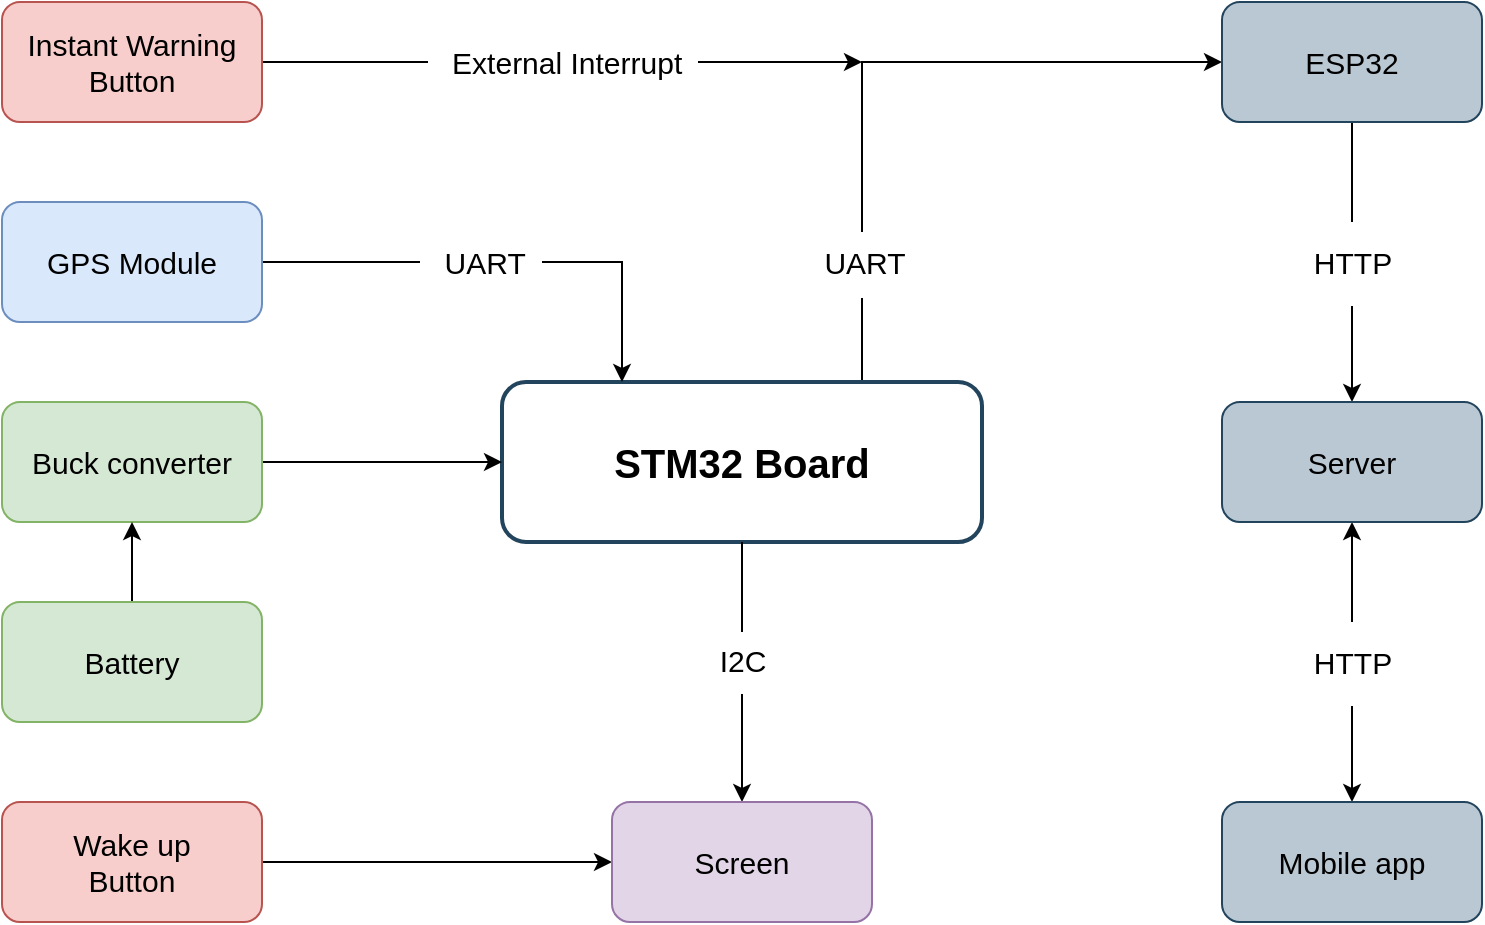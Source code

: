 <mxfile version="24.4.4" type="github">
  <diagram name="Page-1" id="90a13364-a465-7bf4-72fc-28e22215d7a0">
    <mxGraphModel dx="1135" dy="570" grid="1" gridSize="10" guides="1" tooltips="1" connect="1" arrows="1" fold="1" page="1" pageScale="1.5" pageWidth="1169" pageHeight="826" background="none" math="0" shadow="0">
      <root>
        <mxCell id="0" style=";html=1;" />
        <mxCell id="1" style=";html=1;" parent="0" />
        <mxCell id="PSbmAlQU5YadSZT0BGco-13" style="edgeStyle=orthogonalEdgeStyle;rounded=0;orthogonalLoop=1;jettySize=auto;html=1;entryX=0;entryY=0.5;entryDx=0;entryDy=0;exitX=0.75;exitY=0;exitDx=0;exitDy=0;" parent="1" source="PSbmAlQU5YadSZT0BGco-1" target="PSbmAlQU5YadSZT0BGco-12" edge="1">
          <mxGeometry relative="1" as="geometry">
            <Array as="points">
              <mxPoint x="820" y="460" />
            </Array>
          </mxGeometry>
        </mxCell>
        <mxCell id="PSbmAlQU5YadSZT0BGco-15" value="&lt;p style=&quot;line-height: 90%;&quot;&gt;&lt;font style=&quot;font-size: 15px;&quot;&gt;UART&lt;/font&gt;&lt;/p&gt;" style="edgeLabel;html=1;align=center;verticalAlign=middle;resizable=0;points=[];" parent="PSbmAlQU5YadSZT0BGco-13" vertex="1" connectable="0">
          <mxGeometry x="-0.48" y="-1" relative="1" as="geometry">
            <mxPoint y="29" as="offset" />
          </mxGeometry>
        </mxCell>
        <mxCell id="PSbmAlQU5YadSZT0BGco-1" value="&lt;font style=&quot;font-size: 20px;&quot;&gt;&lt;b&gt;STM32 Board&lt;/b&gt;&lt;br&gt;&lt;/font&gt;" style="rounded=1;whiteSpace=wrap;html=1;strokeWidth=2;fillColor=none;strokeColor=#23445d;" parent="1" vertex="1">
          <mxGeometry x="640" y="620" width="240" height="80" as="geometry" />
        </mxCell>
        <mxCell id="PSbmAlQU5YadSZT0BGco-3" style="edgeStyle=orthogonalEdgeStyle;rounded=0;orthogonalLoop=1;jettySize=auto;html=1;entryX=0.25;entryY=0;entryDx=0;entryDy=0;" parent="1" source="PSbmAlQU5YadSZT0BGco-2" target="PSbmAlQU5YadSZT0BGco-1" edge="1">
          <mxGeometry relative="1" as="geometry" />
        </mxCell>
        <mxCell id="PSbmAlQU5YadSZT0BGco-4" value="&lt;font style=&quot;font-size: 15px;&quot;&gt;&amp;nbsp;&amp;nbsp; UART&amp;nbsp;&amp;nbsp; &lt;br&gt;&lt;/font&gt;" style="edgeLabel;html=1;align=center;verticalAlign=middle;resizable=0;points=[];" parent="PSbmAlQU5YadSZT0BGco-3" vertex="1" connectable="0">
          <mxGeometry x="0.039" y="2" relative="1" as="geometry">
            <mxPoint x="-16" y="2" as="offset" />
          </mxGeometry>
        </mxCell>
        <mxCell id="PSbmAlQU5YadSZT0BGco-2" value="&lt;div style=&quot;font-size: 15px;&quot;&gt;GPS Module&lt;/div&gt;" style="rounded=1;whiteSpace=wrap;html=1;fontSize=15;fillColor=#dae8fc;strokeColor=#6c8ebf;" parent="1" vertex="1">
          <mxGeometry x="390" y="530" width="130" height="60" as="geometry" />
        </mxCell>
        <mxCell id="PSbmAlQU5YadSZT0BGco-11" style="edgeStyle=orthogonalEdgeStyle;rounded=0;orthogonalLoop=1;jettySize=auto;html=1;entryX=0;entryY=0.5;entryDx=0;entryDy=0;" parent="1" source="PSbmAlQU5YadSZT0BGco-5" target="PSbmAlQU5YadSZT0BGco-1" edge="1">
          <mxGeometry relative="1" as="geometry" />
        </mxCell>
        <mxCell id="PSbmAlQU5YadSZT0BGco-5" value="Buck converter" style="rounded=1;whiteSpace=wrap;html=1;fontSize=15;fillColor=#d5e8d4;strokeColor=#82b366;" parent="1" vertex="1">
          <mxGeometry x="390" y="630" width="130" height="60" as="geometry" />
        </mxCell>
        <mxCell id="PSbmAlQU5YadSZT0BGco-7" value="" style="edgeStyle=orthogonalEdgeStyle;rounded=0;orthogonalLoop=1;jettySize=auto;html=1;" parent="1" source="PSbmAlQU5YadSZT0BGco-6" target="PSbmAlQU5YadSZT0BGco-5" edge="1">
          <mxGeometry relative="1" as="geometry" />
        </mxCell>
        <mxCell id="PSbmAlQU5YadSZT0BGco-6" value="&lt;div&gt;Battery&lt;/div&gt;" style="rounded=1;whiteSpace=wrap;html=1;fontSize=15;fillColor=#d5e8d4;strokeColor=#82b366;" parent="1" vertex="1">
          <mxGeometry x="390" y="730" width="130" height="60" as="geometry" />
        </mxCell>
        <mxCell id="PSbmAlQU5YadSZT0BGco-14" style="edgeStyle=orthogonalEdgeStyle;rounded=0;orthogonalLoop=1;jettySize=auto;html=1;" parent="1" source="PSbmAlQU5YadSZT0BGco-9" edge="1">
          <mxGeometry relative="1" as="geometry">
            <mxPoint x="820" y="460" as="targetPoint" />
          </mxGeometry>
        </mxCell>
        <mxCell id="PSbmAlQU5YadSZT0BGco-29" value="&lt;font style=&quot;font-size: 15px;&quot;&gt;&amp;nbsp;&amp;nbsp; External Interrupt&amp;nbsp;&amp;nbsp; &lt;br&gt;&lt;/font&gt;" style="edgeLabel;html=1;align=center;verticalAlign=middle;resizable=0;points=[];" parent="PSbmAlQU5YadSZT0BGco-14" vertex="1" connectable="0">
          <mxGeometry x="-0.022" y="2" relative="1" as="geometry">
            <mxPoint x="3" y="2" as="offset" />
          </mxGeometry>
        </mxCell>
        <mxCell id="PSbmAlQU5YadSZT0BGco-9" value="Instant Warning&lt;br&gt;Button" style="rounded=1;whiteSpace=wrap;html=1;fontSize=15;fillColor=#f8cecc;strokeColor=#b85450;" parent="1" vertex="1">
          <mxGeometry x="390" y="430" width="130" height="60" as="geometry" />
        </mxCell>
        <mxCell id="PSbmAlQU5YadSZT0BGco-19" style="edgeStyle=orthogonalEdgeStyle;rounded=0;orthogonalLoop=1;jettySize=auto;html=1;entryX=0.5;entryY=0;entryDx=0;entryDy=0;" parent="1" source="PSbmAlQU5YadSZT0BGco-12" target="PSbmAlQU5YadSZT0BGco-16" edge="1">
          <mxGeometry relative="1" as="geometry" />
        </mxCell>
        <mxCell id="PSbmAlQU5YadSZT0BGco-22" value="&lt;p style=&quot;line-height: 80%; font-size: 15px;&quot;&gt;&lt;font style=&quot;font-size: 15px;&quot;&gt;HTTP&lt;/font&gt;&lt;/p&gt;" style="edgeLabel;html=1;align=center;verticalAlign=middle;resizable=0;points=[];" parent="PSbmAlQU5YadSZT0BGco-19" vertex="1" connectable="0">
          <mxGeometry x="-0.141" relative="1" as="geometry">
            <mxPoint y="10" as="offset" />
          </mxGeometry>
        </mxCell>
        <mxCell id="PSbmAlQU5YadSZT0BGco-12" value="ESP32" style="rounded=1;whiteSpace=wrap;html=1;fontSize=15;fillColor=#bac8d3;strokeColor=#23445d;" parent="1" vertex="1">
          <mxGeometry x="1000" y="430" width="130" height="60" as="geometry" />
        </mxCell>
        <mxCell id="PSbmAlQU5YadSZT0BGco-20" style="edgeStyle=orthogonalEdgeStyle;rounded=0;orthogonalLoop=1;jettySize=auto;html=1;entryX=0.5;entryY=0;entryDx=0;entryDy=0;startArrow=classic;startFill=1;" parent="1" source="PSbmAlQU5YadSZT0BGco-16" target="PSbmAlQU5YadSZT0BGco-17" edge="1">
          <mxGeometry relative="1" as="geometry" />
        </mxCell>
        <mxCell id="PSbmAlQU5YadSZT0BGco-21" value="&lt;p style=&quot;line-height: 80%; font-size: 15px;&quot;&gt;&lt;font style=&quot;font-size: 15px;&quot;&gt;HTTP&lt;/font&gt;&lt;/p&gt;" style="edgeLabel;html=1;align=center;verticalAlign=middle;resizable=0;points=[];" parent="PSbmAlQU5YadSZT0BGco-20" vertex="1" connectable="0">
          <mxGeometry x="-0.17" y="4" relative="1" as="geometry">
            <mxPoint x="-4" y="12" as="offset" />
          </mxGeometry>
        </mxCell>
        <mxCell id="PSbmAlQU5YadSZT0BGco-16" value="Server" style="rounded=1;whiteSpace=wrap;html=1;fontSize=15;fillColor=#bac8d3;strokeColor=#23445d;" parent="1" vertex="1">
          <mxGeometry x="1000" y="630" width="130" height="60" as="geometry" />
        </mxCell>
        <mxCell id="PSbmAlQU5YadSZT0BGco-17" value="Mobile app" style="rounded=1;whiteSpace=wrap;html=1;fontSize=15;fillColor=#bac8d3;strokeColor=#23445d;" parent="1" vertex="1">
          <mxGeometry x="1000" y="830" width="130" height="60" as="geometry" />
        </mxCell>
        <mxCell id="PSbmAlQU5YadSZT0BGco-27" style="edgeStyle=orthogonalEdgeStyle;rounded=0;orthogonalLoop=1;jettySize=auto;html=1;entryX=0;entryY=0.5;entryDx=0;entryDy=0;" parent="1" source="PSbmAlQU5YadSZT0BGco-18" target="PSbmAlQU5YadSZT0BGco-25" edge="1">
          <mxGeometry relative="1" as="geometry" />
        </mxCell>
        <mxCell id="PSbmAlQU5YadSZT0BGco-18" value="&lt;div&gt;Wake up&lt;/div&gt;&lt;div&gt;Button&lt;/div&gt;" style="rounded=1;whiteSpace=wrap;html=1;fontSize=15;fillColor=#f8cecc;strokeColor=#b85450;" parent="1" vertex="1">
          <mxGeometry x="390" y="830" width="130" height="60" as="geometry" />
        </mxCell>
        <mxCell id="PSbmAlQU5YadSZT0BGco-26" style="edgeStyle=orthogonalEdgeStyle;rounded=0;orthogonalLoop=1;jettySize=auto;html=1;entryX=0.5;entryY=1;entryDx=0;entryDy=0;endArrow=none;endFill=0;startArrow=classic;startFill=1;" parent="1" source="PSbmAlQU5YadSZT0BGco-25" target="PSbmAlQU5YadSZT0BGco-1" edge="1">
          <mxGeometry relative="1" as="geometry" />
        </mxCell>
        <mxCell id="PSbmAlQU5YadSZT0BGco-28" value="&lt;p style=&quot;line-height: 80%;&quot;&gt;&lt;font style=&quot;font-size: 15px;&quot;&gt;I2C&lt;/font&gt;&lt;/p&gt;" style="edgeLabel;html=1;align=center;verticalAlign=middle;resizable=0;points=[];" parent="PSbmAlQU5YadSZT0BGco-26" vertex="1" connectable="0">
          <mxGeometry x="0.018" y="1" relative="1" as="geometry">
            <mxPoint x="1" y="-4" as="offset" />
          </mxGeometry>
        </mxCell>
        <mxCell id="PSbmAlQU5YadSZT0BGco-25" value="Screen" style="rounded=1;whiteSpace=wrap;html=1;fontSize=15;fillColor=#e1d5e7;strokeColor=#9673a6;" parent="1" vertex="1">
          <mxGeometry x="695" y="830" width="130" height="60" as="geometry" />
        </mxCell>
      </root>
    </mxGraphModel>
  </diagram>
</mxfile>
